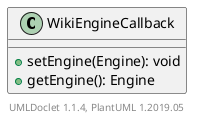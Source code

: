 @startuml

    class WikiEngineCallback [[WikiEngineCallback.html]] {
        +setEngine(Engine): void
        +getEngine(): Engine
    }


    center footer UMLDoclet 1.1.4, PlantUML 1.2019.05
@enduml
